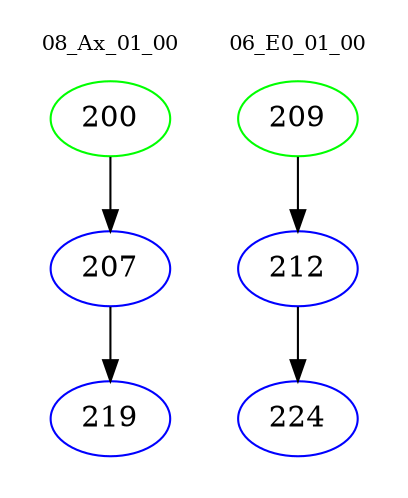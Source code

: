 digraph{
subgraph cluster_0 {
color = white
label = "08_Ax_01_00";
fontsize=10;
T0_200 [label="200", color="green"]
T0_200 -> T0_207 [color="black"]
T0_207 [label="207", color="blue"]
T0_207 -> T0_219 [color="black"]
T0_219 [label="219", color="blue"]
}
subgraph cluster_1 {
color = white
label = "06_E0_01_00";
fontsize=10;
T1_209 [label="209", color="green"]
T1_209 -> T1_212 [color="black"]
T1_212 [label="212", color="blue"]
T1_212 -> T1_224 [color="black"]
T1_224 [label="224", color="blue"]
}
}
